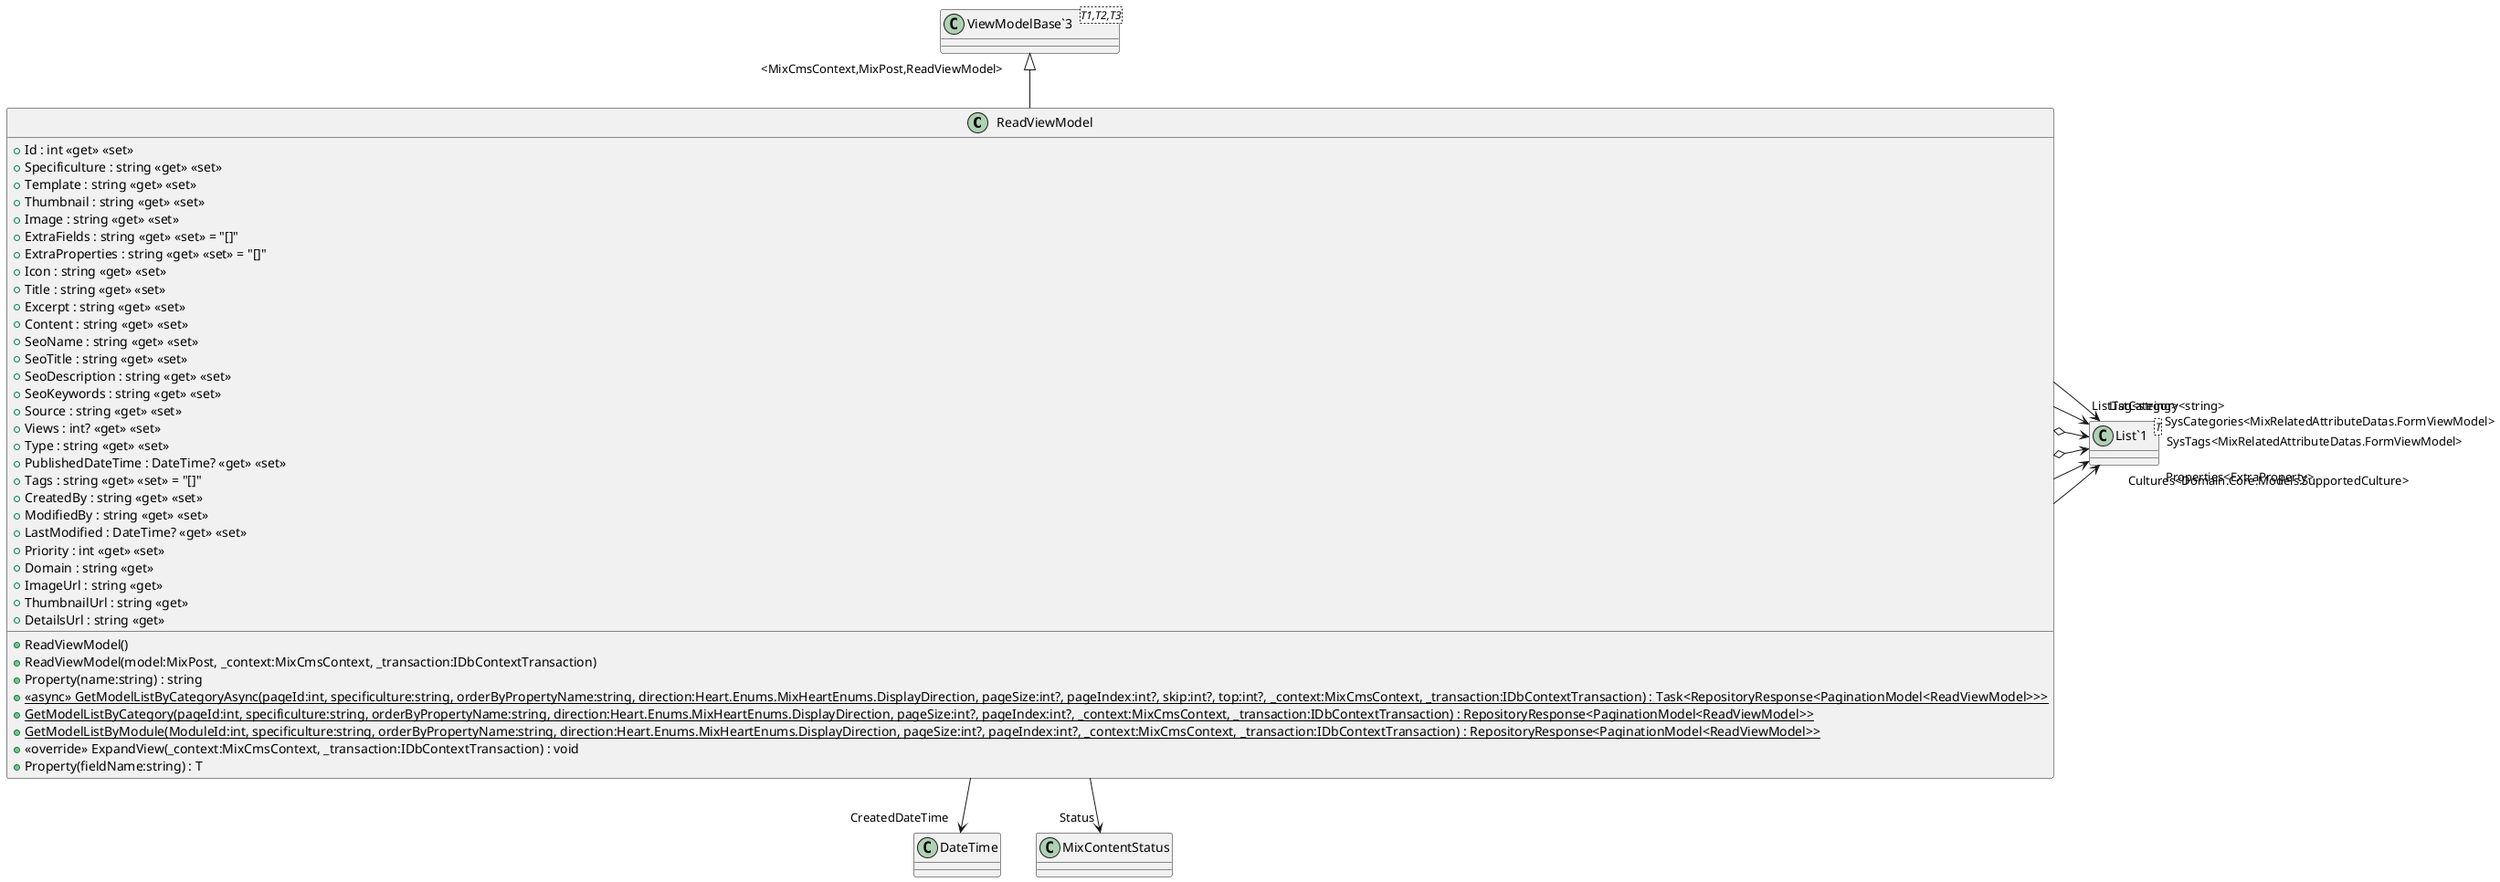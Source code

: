 @startuml
class ReadViewModel {
    + Id : int <<get>> <<set>>
    + Specificulture : string <<get>> <<set>>
    + Template : string <<get>> <<set>>
    + Thumbnail : string <<get>> <<set>>
    + Image : string <<get>> <<set>>
    + ExtraFields : string <<get>> <<set>> = "[]"
    + ExtraProperties : string <<get>> <<set>> = "[]"
    + Icon : string <<get>> <<set>>
    + Title : string <<get>> <<set>>
    + Excerpt : string <<get>> <<set>>
    + Content : string <<get>> <<set>>
    + SeoName : string <<get>> <<set>>
    + SeoTitle : string <<get>> <<set>>
    + SeoDescription : string <<get>> <<set>>
    + SeoKeywords : string <<get>> <<set>>
    + Source : string <<get>> <<set>>
    + Views : int? <<get>> <<set>>
    + Type : string <<get>> <<set>>
    + PublishedDateTime : DateTime? <<get>> <<set>>
    + Tags : string <<get>> <<set>> = "[]"
    + CreatedBy : string <<get>> <<set>>
    + ModifiedBy : string <<get>> <<set>>
    + LastModified : DateTime? <<get>> <<set>>
    + Priority : int <<get>> <<set>>
    + Domain : string <<get>>
    + ImageUrl : string <<get>>
    + ThumbnailUrl : string <<get>>
    + DetailsUrl : string <<get>>
    + ReadViewModel()
    + ReadViewModel(model:MixPost, _context:MixCmsContext, _transaction:IDbContextTransaction)
    + Property(name:string) : string
    + {static} <<async>> GetModelListByCategoryAsync(pageId:int, specificulture:string, orderByPropertyName:string, direction:Heart.Enums.MixHeartEnums.DisplayDirection, pageSize:int?, pageIndex:int?, skip:int?, top:int?, _context:MixCmsContext, _transaction:IDbContextTransaction) : Task<RepositoryResponse<PaginationModel<ReadViewModel>>>
    + {static} GetModelListByCategory(pageId:int, specificulture:string, orderByPropertyName:string, direction:Heart.Enums.MixHeartEnums.DisplayDirection, pageSize:int?, pageIndex:int?, _context:MixCmsContext, _transaction:IDbContextTransaction) : RepositoryResponse<PaginationModel<ReadViewModel>>
    + {static} GetModelListByModule(ModuleId:int, specificulture:string, orderByPropertyName:string, direction:Heart.Enums.MixHeartEnums.DisplayDirection, pageSize:int?, pageIndex:int?, _context:MixCmsContext, _transaction:IDbContextTransaction) : RepositoryResponse<PaginationModel<ReadViewModel>>
    + <<override>> ExpandView(_context:MixCmsContext, _transaction:IDbContextTransaction) : void
    + Property(fieldName:string) : T
}
class "ViewModelBase`3"<T1,T2,T3> {
}
class "List`1"<T> {
}
"ViewModelBase`3" "<MixCmsContext,MixPost,ReadViewModel>" <|-- ReadViewModel
ReadViewModel --> "Cultures<Domain.Core.Models.SupportedCulture>" "List`1"
ReadViewModel --> "CreatedDateTime" DateTime
ReadViewModel --> "Status" MixContentStatus
ReadViewModel --> "Properties<ExtraProperty>" "List`1"
ReadViewModel o-> "SysTags<MixRelatedAttributeDatas.FormViewModel>" "List`1"
ReadViewModel o-> "SysCategories<MixRelatedAttributeDatas.FormViewModel>" "List`1"
ReadViewModel --> "ListTag<string>" "List`1"
ReadViewModel --> "ListCategory<string>" "List`1"
@enduml
